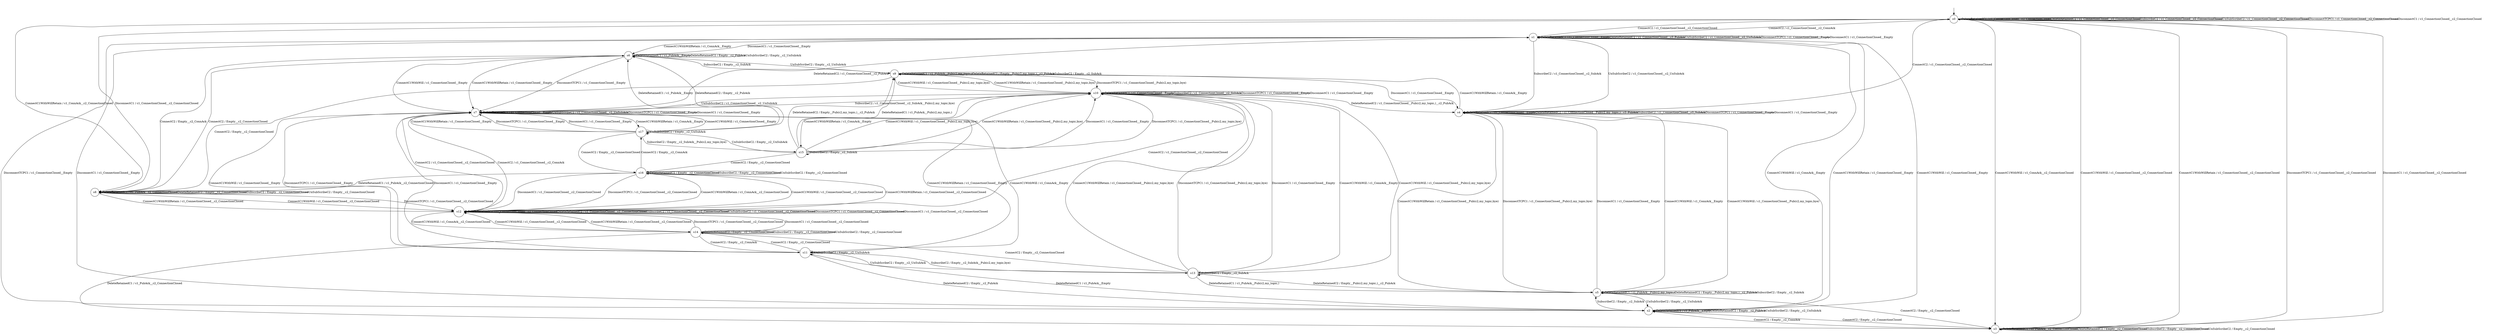 digraph g {
__start0 [label="" shape="none"];

	s0 [shape="circle" label="s0"];
	s1 [shape="circle" label="s1"];
	s2 [shape="circle" label="s2"];
	s3 [shape="circle" label="s3"];
	s4 [shape="circle" label="s4"];
	s5 [shape="circle" label="s5"];
	s6 [shape="circle" label="s6"];
	s7 [shape="circle" label="s7"];
	s8 [shape="circle" label="s8"];
	s9 [shape="circle" label="s9"];
	s10 [shape="circle" label="s10"];
	s11 [shape="circle" label="s11"];
	s12 [shape="circle" label="s12"];
	s13 [shape="circle" label="s13"];
	s14 [shape="circle" label="s14"];
	s15 [shape="circle" label="s15"];
	s16 [shape="circle" label="s16"];
	s17 [shape="circle" label="s17"];
	s0 -> s1 [label="ConnectC2 / c1_ConnectionClosed__c2_ConnAck"];
	s0 -> s3 [label="ConnectC1WithWill / c1_ConnAck__c2_ConnectionClosed"];
	s0 -> s8 [label="ConnectC1WithWillRetain / c1_ConnAck__c2_ConnectionClosed"];
	s0 -> s0 [label="DeleteRetainedC1 / c1_ConnectionClosed__c2_ConnectionClosed"];
	s0 -> s0 [label="DeleteRetainedC2 / c1_ConnectionClosed__c2_ConnectionClosed"];
	s0 -> s0 [label="SubscribeC2 / c1_ConnectionClosed__c2_ConnectionClosed"];
	s0 -> s0 [label="UnSubScribeC2 / c1_ConnectionClosed__c2_ConnectionClosed"];
	s0 -> s0 [label="DisconnectTCPC1 / c1_ConnectionClosed__c2_ConnectionClosed"];
	s0 -> s0 [label="DisconnectC1 / c1_ConnectionClosed__c2_ConnectionClosed"];
	s1 -> s0 [label="ConnectC2 / c1_ConnectionClosed__c2_ConnectionClosed"];
	s1 -> s2 [label="ConnectC1WithWill / c1_ConnAck__Empty"];
	s1 -> s6 [label="ConnectC1WithWillRetain / c1_ConnAck__Empty"];
	s1 -> s1 [label="DeleteRetainedC1 / c1_ConnectionClosed__Empty"];
	s1 -> s1 [label="DeleteRetainedC2 / c1_ConnectionClosed__c2_PubAck"];
	s1 -> s4 [label="SubscribeC2 / c1_ConnectionClosed__c2_SubAck"];
	s1 -> s1 [label="UnSubScribeC2 / c1_ConnectionClosed__c2_UnSubAck"];
	s1 -> s1 [label="DisconnectTCPC1 / c1_ConnectionClosed__Empty"];
	s1 -> s1 [label="DisconnectC1 / c1_ConnectionClosed__Empty"];
	s2 -> s3 [label="ConnectC2 / Empty__c2_ConnectionClosed"];
	s2 -> s1 [label="ConnectC1WithWill / c1_ConnectionClosed__Empty"];
	s2 -> s1 [label="ConnectC1WithWillRetain / c1_ConnectionClosed__Empty"];
	s2 -> s2 [label="DeleteRetainedC1 / c1_PubAck__Empty"];
	s2 -> s2 [label="DeleteRetainedC2 / Empty__c2_PubAck"];
	s2 -> s5 [label="SubscribeC2 / Empty__c2_SubAck"];
	s2 -> s2 [label="UnSubScribeC2 / Empty__c2_UnSubAck"];
	s2 -> s1 [label="DisconnectTCPC1 / c1_ConnectionClosed__Empty"];
	s2 -> s1 [label="DisconnectC1 / c1_ConnectionClosed__Empty"];
	s3 -> s2 [label="ConnectC2 / Empty__c2_ConnAck"];
	s3 -> s0 [label="ConnectC1WithWill / c1_ConnectionClosed__c2_ConnectionClosed"];
	s3 -> s0 [label="ConnectC1WithWillRetain / c1_ConnectionClosed__c2_ConnectionClosed"];
	s3 -> s3 [label="DeleteRetainedC1 / c1_PubAck__c2_ConnectionClosed"];
	s3 -> s3 [label="DeleteRetainedC2 / Empty__c2_ConnectionClosed"];
	s3 -> s3 [label="SubscribeC2 / Empty__c2_ConnectionClosed"];
	s3 -> s3 [label="UnSubScribeC2 / Empty__c2_ConnectionClosed"];
	s3 -> s0 [label="DisconnectTCPC1 / c1_ConnectionClosed__c2_ConnectionClosed"];
	s3 -> s0 [label="DisconnectC1 / c1_ConnectionClosed__c2_ConnectionClosed"];
	s4 -> s0 [label="ConnectC2 / c1_ConnectionClosed__c2_ConnectionClosed"];
	s4 -> s5 [label="ConnectC1WithWill / c1_ConnAck__Empty"];
	s4 -> s9 [label="ConnectC1WithWillRetain / c1_ConnAck__Empty"];
	s4 -> s4 [label="DeleteRetainedC1 / c1_ConnectionClosed__Empty"];
	s4 -> s4 [label="DeleteRetainedC2 / c1_ConnectionClosed__Pub(c2,my_topic,)__c2_PubAck"];
	s4 -> s4 [label="SubscribeC2 / c1_ConnectionClosed__c2_SubAck"];
	s4 -> s1 [label="UnSubScribeC2 / c1_ConnectionClosed__c2_UnSubAck"];
	s4 -> s4 [label="DisconnectTCPC1 / c1_ConnectionClosed__Empty"];
	s4 -> s4 [label="DisconnectC1 / c1_ConnectionClosed__Empty"];
	s5 -> s3 [label="ConnectC2 / Empty__c2_ConnectionClosed"];
	s5 -> s4 [label="ConnectC1WithWill / c1_ConnectionClosed__Pub(c2,my_topic,bye)"];
	s5 -> s4 [label="ConnectC1WithWillRetain / c1_ConnectionClosed__Pub(c2,my_topic,bye)"];
	s5 -> s5 [label="DeleteRetainedC1 / c1_PubAck__Pub(c2,my_topic,)"];
	s5 -> s5 [label="DeleteRetainedC2 / Empty__Pub(c2,my_topic,)__c2_PubAck"];
	s5 -> s5 [label="SubscribeC2 / Empty__c2_SubAck"];
	s5 -> s2 [label="UnSubScribeC2 / Empty__c2_UnSubAck"];
	s5 -> s4 [label="DisconnectTCPC1 / c1_ConnectionClosed__Pub(c2,my_topic,bye)"];
	s5 -> s4 [label="DisconnectC1 / c1_ConnectionClosed__Empty"];
	s6 -> s8 [label="ConnectC2 / Empty__c2_ConnectionClosed"];
	s6 -> s7 [label="ConnectC1WithWill / c1_ConnectionClosed__Empty"];
	s6 -> s7 [label="ConnectC1WithWillRetain / c1_ConnectionClosed__Empty"];
	s6 -> s6 [label="DeleteRetainedC1 / c1_PubAck__Empty"];
	s6 -> s6 [label="DeleteRetainedC2 / Empty__c2_PubAck"];
	s6 -> s9 [label="SubscribeC2 / Empty__c2_SubAck"];
	s6 -> s6 [label="UnSubScribeC2 / Empty__c2_UnSubAck"];
	s6 -> s7 [label="DisconnectTCPC1 / c1_ConnectionClosed__Empty"];
	s6 -> s1 [label="DisconnectC1 / c1_ConnectionClosed__Empty"];
	s7 -> s12 [label="ConnectC2 / c1_ConnectionClosed__c2_ConnectionClosed"];
	s7 -> s11 [label="ConnectC1WithWill / c1_ConnAck__Empty"];
	s7 -> s17 [label="ConnectC1WithWillRetain / c1_ConnAck__Empty"];
	s7 -> s7 [label="DeleteRetainedC1 / c1_ConnectionClosed__Empty"];
	s7 -> s1 [label="DeleteRetainedC2 / c1_ConnectionClosed__c2_PubAck"];
	s7 -> s10 [label="SubscribeC2 / c1_ConnectionClosed__c2_SubAck__Pub(c2,my_topic,bye)"];
	s7 -> s7 [label="UnSubScribeC2 / c1_ConnectionClosed__c2_UnSubAck"];
	s7 -> s7 [label="DisconnectTCPC1 / c1_ConnectionClosed__Empty"];
	s7 -> s7 [label="DisconnectC1 / c1_ConnectionClosed__Empty"];
	s8 -> s6 [label="ConnectC2 / Empty__c2_ConnAck"];
	s8 -> s12 [label="ConnectC1WithWill / c1_ConnectionClosed__c2_ConnectionClosed"];
	s8 -> s12 [label="ConnectC1WithWillRetain / c1_ConnectionClosed__c2_ConnectionClosed"];
	s8 -> s8 [label="DeleteRetainedC1 / c1_PubAck__c2_ConnectionClosed"];
	s8 -> s8 [label="DeleteRetainedC2 / Empty__c2_ConnectionClosed"];
	s8 -> s8 [label="SubscribeC2 / Empty__c2_ConnectionClosed"];
	s8 -> s8 [label="UnSubScribeC2 / Empty__c2_ConnectionClosed"];
	s8 -> s12 [label="DisconnectTCPC1 / c1_ConnectionClosed__c2_ConnectionClosed"];
	s8 -> s0 [label="DisconnectC1 / c1_ConnectionClosed__c2_ConnectionClosed"];
	s9 -> s8 [label="ConnectC2 / Empty__c2_ConnectionClosed"];
	s9 -> s10 [label="ConnectC1WithWill / c1_ConnectionClosed__Pub(c2,my_topic,bye)"];
	s9 -> s10 [label="ConnectC1WithWillRetain / c1_ConnectionClosed__Pub(c2,my_topic,bye)"];
	s9 -> s9 [label="DeleteRetainedC1 / c1_PubAck__Pub(c2,my_topic,)"];
	s9 -> s9 [label="DeleteRetainedC2 / Empty__Pub(c2,my_topic,)__c2_PubAck"];
	s9 -> s9 [label="SubscribeC2 / Empty__c2_SubAck"];
	s9 -> s6 [label="UnSubScribeC2 / Empty__c2_UnSubAck"];
	s9 -> s10 [label="DisconnectTCPC1 / c1_ConnectionClosed__Pub(c2,my_topic,bye)"];
	s9 -> s4 [label="DisconnectC1 / c1_ConnectionClosed__Empty"];
	s10 -> s12 [label="ConnectC2 / c1_ConnectionClosed__c2_ConnectionClosed"];
	s10 -> s13 [label="ConnectC1WithWill / c1_ConnAck__Empty"];
	s10 -> s15 [label="ConnectC1WithWillRetain / c1_ConnAck__Empty"];
	s10 -> s10 [label="DeleteRetainedC1 / c1_ConnectionClosed__Empty"];
	s10 -> s4 [label="DeleteRetainedC2 / c1_ConnectionClosed__Pub(c2,my_topic,)__c2_PubAck"];
	s10 -> s10 [label="SubscribeC2 / c1_ConnectionClosed__c2_SubAck"];
	s10 -> s7 [label="UnSubScribeC2 / c1_ConnectionClosed__c2_UnSubAck"];
	s10 -> s10 [label="DisconnectTCPC1 / c1_ConnectionClosed__Empty"];
	s10 -> s10 [label="DisconnectC1 / c1_ConnectionClosed__Empty"];
	s11 -> s14 [label="ConnectC2 / Empty__c2_ConnectionClosed"];
	s11 -> s7 [label="ConnectC1WithWill / c1_ConnectionClosed__Empty"];
	s11 -> s7 [label="ConnectC1WithWillRetain / c1_ConnectionClosed__Empty"];
	s11 -> s2 [label="DeleteRetainedC1 / c1_PubAck__Empty"];
	s11 -> s2 [label="DeleteRetainedC2 / Empty__c2_PubAck"];
	s11 -> s13 [label="SubscribeC2 / Empty__c2_SubAck__Pub(c2,my_topic,bye)"];
	s11 -> s11 [label="UnSubScribeC2 / Empty__c2_UnSubAck"];
	s11 -> s7 [label="DisconnectTCPC1 / c1_ConnectionClosed__Empty"];
	s11 -> s7 [label="DisconnectC1 / c1_ConnectionClosed__Empty"];
	s12 -> s7 [label="ConnectC2 / c1_ConnectionClosed__c2_ConnAck"];
	s12 -> s14 [label="ConnectC1WithWill / c1_ConnAck__c2_ConnectionClosed"];
	s12 -> s16 [label="ConnectC1WithWillRetain / c1_ConnAck__c2_ConnectionClosed"];
	s12 -> s12 [label="DeleteRetainedC1 / c1_ConnectionClosed__c2_ConnectionClosed"];
	s12 -> s12 [label="DeleteRetainedC2 / c1_ConnectionClosed__c2_ConnectionClosed"];
	s12 -> s12 [label="SubscribeC2 / c1_ConnectionClosed__c2_ConnectionClosed"];
	s12 -> s12 [label="UnSubScribeC2 / c1_ConnectionClosed__c2_ConnectionClosed"];
	s12 -> s12 [label="DisconnectTCPC1 / c1_ConnectionClosed__c2_ConnectionClosed"];
	s12 -> s12 [label="DisconnectC1 / c1_ConnectionClosed__c2_ConnectionClosed"];
	s13 -> s14 [label="ConnectC2 / Empty__c2_ConnectionClosed"];
	s13 -> s10 [label="ConnectC1WithWill / c1_ConnectionClosed__Pub(c2,my_topic,bye)"];
	s13 -> s10 [label="ConnectC1WithWillRetain / c1_ConnectionClosed__Pub(c2,my_topic,bye)"];
	s13 -> s5 [label="DeleteRetainedC1 / c1_PubAck__Pub(c2,my_topic,)"];
	s13 -> s5 [label="DeleteRetainedC2 / Empty__Pub(c2,my_topic,)__c2_PubAck"];
	s13 -> s13 [label="SubscribeC2 / Empty__c2_SubAck"];
	s13 -> s11 [label="UnSubScribeC2 / Empty__c2_UnSubAck"];
	s13 -> s10 [label="DisconnectTCPC1 / c1_ConnectionClosed__Pub(c2,my_topic,bye)"];
	s13 -> s10 [label="DisconnectC1 / c1_ConnectionClosed__Empty"];
	s14 -> s11 [label="ConnectC2 / Empty__c2_ConnAck"];
	s14 -> s12 [label="ConnectC1WithWill / c1_ConnectionClosed__c2_ConnectionClosed"];
	s14 -> s12 [label="ConnectC1WithWillRetain / c1_ConnectionClosed__c2_ConnectionClosed"];
	s14 -> s3 [label="DeleteRetainedC1 / c1_PubAck__c2_ConnectionClosed"];
	s14 -> s14 [label="DeleteRetainedC2 / Empty__c2_ConnectionClosed"];
	s14 -> s14 [label="SubscribeC2 / Empty__c2_ConnectionClosed"];
	s14 -> s14 [label="UnSubScribeC2 / Empty__c2_ConnectionClosed"];
	s14 -> s12 [label="DisconnectTCPC1 / c1_ConnectionClosed__c2_ConnectionClosed"];
	s14 -> s12 [label="DisconnectC1 / c1_ConnectionClosed__c2_ConnectionClosed"];
	s15 -> s16 [label="ConnectC2 / Empty__c2_ConnectionClosed"];
	s15 -> s10 [label="ConnectC1WithWill / c1_ConnectionClosed__Pub(c2,my_topic,bye)"];
	s15 -> s10 [label="ConnectC1WithWillRetain / c1_ConnectionClosed__Pub(c2,my_topic,bye)"];
	s15 -> s9 [label="DeleteRetainedC1 / c1_PubAck__Pub(c2,my_topic,)"];
	s15 -> s9 [label="DeleteRetainedC2 / Empty__Pub(c2,my_topic,)__c2_PubAck"];
	s15 -> s15 [label="SubscribeC2 / Empty__c2_SubAck"];
	s15 -> s17 [label="UnSubScribeC2 / Empty__c2_UnSubAck"];
	s15 -> s10 [label="DisconnectTCPC1 / c1_ConnectionClosed__Pub(c2,my_topic,bye)"];
	s15 -> s10 [label="DisconnectC1 / c1_ConnectionClosed__Empty"];
	s16 -> s17 [label="ConnectC2 / Empty__c2_ConnAck"];
	s16 -> s12 [label="ConnectC1WithWill / c1_ConnectionClosed__c2_ConnectionClosed"];
	s16 -> s12 [label="ConnectC1WithWillRetain / c1_ConnectionClosed__c2_ConnectionClosed"];
	s16 -> s8 [label="DeleteRetainedC1 / c1_PubAck__c2_ConnectionClosed"];
	s16 -> s16 [label="DeleteRetainedC2 / Empty__c2_ConnectionClosed"];
	s16 -> s16 [label="SubscribeC2 / Empty__c2_ConnectionClosed"];
	s16 -> s16 [label="UnSubScribeC2 / Empty__c2_ConnectionClosed"];
	s16 -> s12 [label="DisconnectTCPC1 / c1_ConnectionClosed__c2_ConnectionClosed"];
	s16 -> s12 [label="DisconnectC1 / c1_ConnectionClosed__c2_ConnectionClosed"];
	s17 -> s16 [label="ConnectC2 / Empty__c2_ConnectionClosed"];
	s17 -> s7 [label="ConnectC1WithWill / c1_ConnectionClosed__Empty"];
	s17 -> s7 [label="ConnectC1WithWillRetain / c1_ConnectionClosed__Empty"];
	s17 -> s6 [label="DeleteRetainedC1 / c1_PubAck__Empty"];
	s17 -> s6 [label="DeleteRetainedC2 / Empty__c2_PubAck"];
	s17 -> s15 [label="SubscribeC2 / Empty__c2_SubAck__Pub(c2,my_topic,bye)"];
	s17 -> s17 [label="UnSubScribeC2 / Empty__c2_UnSubAck"];
	s17 -> s7 [label="DisconnectTCPC1 / c1_ConnectionClosed__Empty"];
	s17 -> s7 [label="DisconnectC1 / c1_ConnectionClosed__Empty"];

__start0 -> s0;
}
